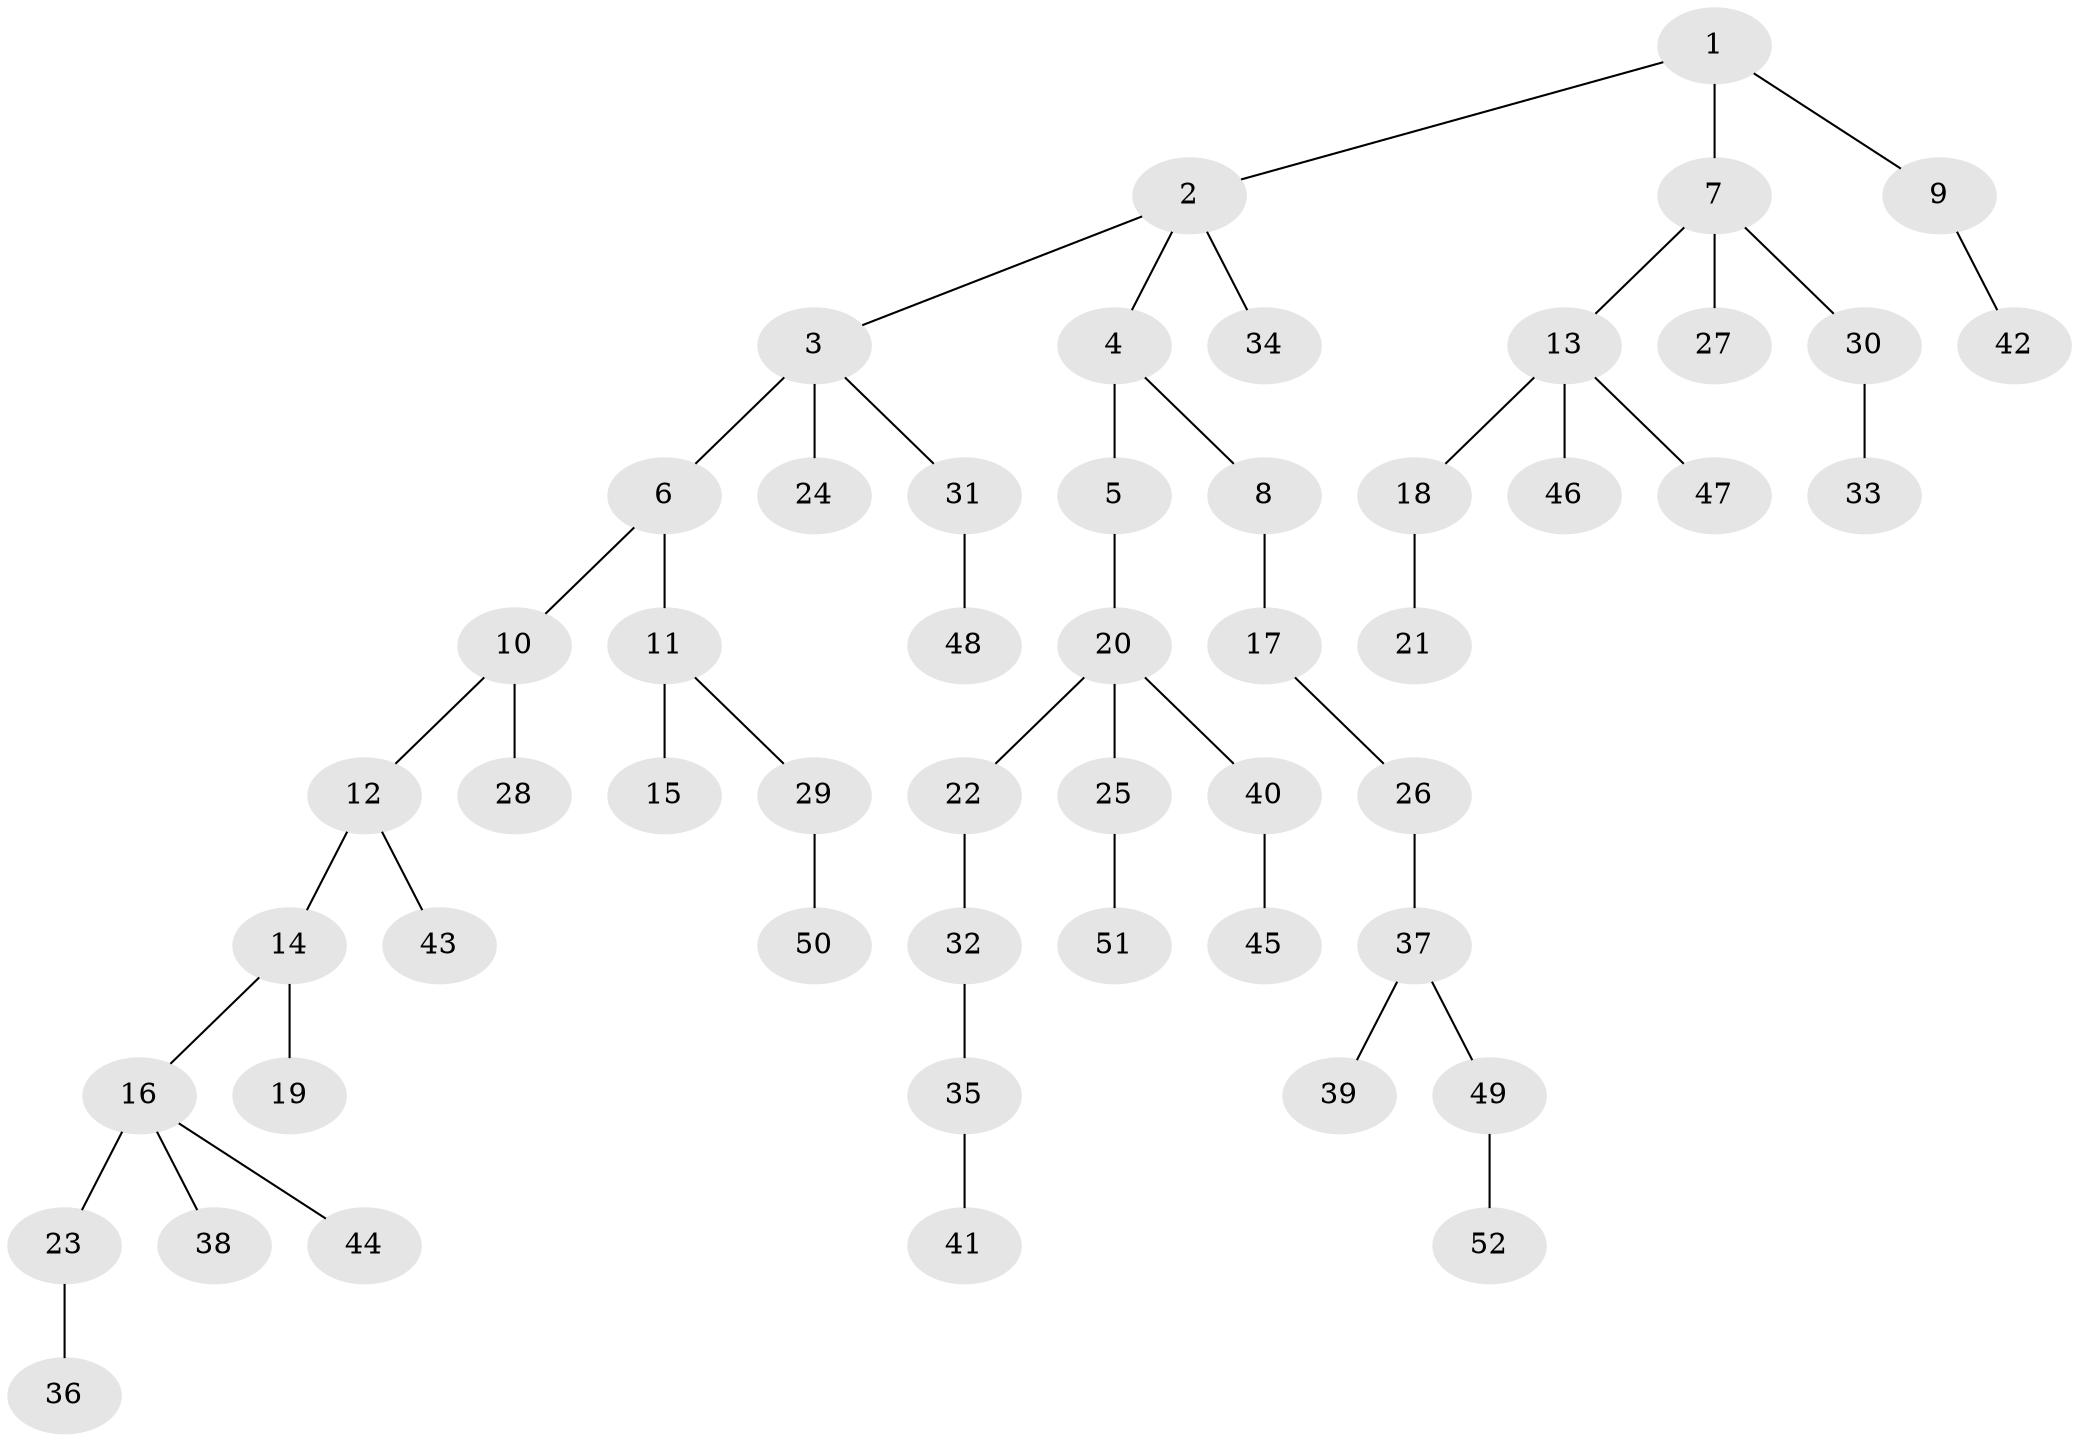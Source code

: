 // original degree distribution, {4: 0.08737864077669903, 3: 0.1262135922330097, 6: 0.019417475728155338, 7: 0.009708737864077669, 1: 0.5048543689320388, 5: 0.019417475728155338, 2: 0.23300970873786409}
// Generated by graph-tools (version 1.1) at 2025/37/03/09/25 02:37:05]
// undirected, 52 vertices, 51 edges
graph export_dot {
graph [start="1"]
  node [color=gray90,style=filled];
  1;
  2;
  3;
  4;
  5;
  6;
  7;
  8;
  9;
  10;
  11;
  12;
  13;
  14;
  15;
  16;
  17;
  18;
  19;
  20;
  21;
  22;
  23;
  24;
  25;
  26;
  27;
  28;
  29;
  30;
  31;
  32;
  33;
  34;
  35;
  36;
  37;
  38;
  39;
  40;
  41;
  42;
  43;
  44;
  45;
  46;
  47;
  48;
  49;
  50;
  51;
  52;
  1 -- 2 [weight=1.0];
  1 -- 7 [weight=1.0];
  1 -- 9 [weight=1.0];
  2 -- 3 [weight=1.0];
  2 -- 4 [weight=1.0];
  2 -- 34 [weight=1.0];
  3 -- 6 [weight=2.0];
  3 -- 24 [weight=1.0];
  3 -- 31 [weight=1.0];
  4 -- 5 [weight=2.0];
  4 -- 8 [weight=1.0];
  5 -- 20 [weight=1.0];
  6 -- 10 [weight=1.0];
  6 -- 11 [weight=1.0];
  7 -- 13 [weight=1.0];
  7 -- 27 [weight=1.0];
  7 -- 30 [weight=1.0];
  8 -- 17 [weight=1.0];
  9 -- 42 [weight=1.0];
  10 -- 12 [weight=1.0];
  10 -- 28 [weight=1.0];
  11 -- 15 [weight=1.0];
  11 -- 29 [weight=1.0];
  12 -- 14 [weight=1.0];
  12 -- 43 [weight=1.0];
  13 -- 18 [weight=1.0];
  13 -- 46 [weight=1.0];
  13 -- 47 [weight=1.0];
  14 -- 16 [weight=1.0];
  14 -- 19 [weight=3.0];
  16 -- 23 [weight=2.0];
  16 -- 38 [weight=1.0];
  16 -- 44 [weight=1.0];
  17 -- 26 [weight=1.0];
  18 -- 21 [weight=1.0];
  20 -- 22 [weight=1.0];
  20 -- 25 [weight=1.0];
  20 -- 40 [weight=1.0];
  22 -- 32 [weight=1.0];
  23 -- 36 [weight=1.0];
  25 -- 51 [weight=1.0];
  26 -- 37 [weight=1.0];
  29 -- 50 [weight=1.0];
  30 -- 33 [weight=1.0];
  31 -- 48 [weight=1.0];
  32 -- 35 [weight=1.0];
  35 -- 41 [weight=1.0];
  37 -- 39 [weight=1.0];
  37 -- 49 [weight=1.0];
  40 -- 45 [weight=1.0];
  49 -- 52 [weight=1.0];
}

